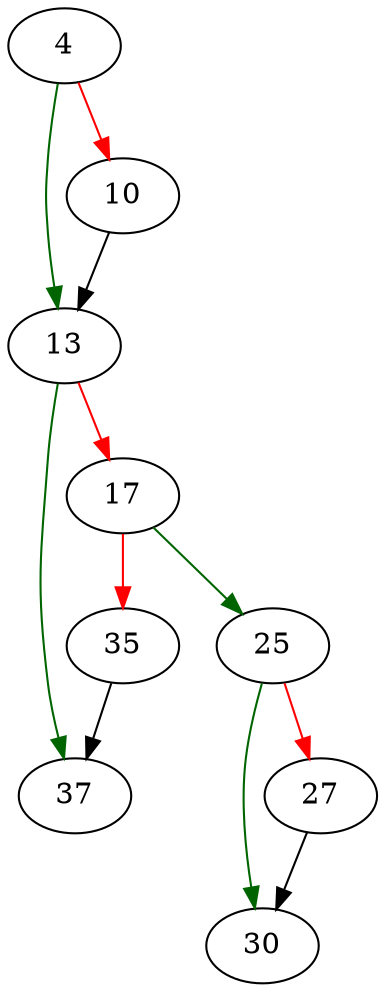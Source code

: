 strict digraph "getoptarg" {
	// Node definitions.
	4 [entry=true];
	13;
	10;
	37;
	17;
	25;
	35;
	30;
	27;

	// Edge definitions.
	4 -> 13 [
		color=darkgreen
		cond=true
	];
	4 -> 10 [
		color=red
		cond=false
	];
	13 -> 37 [
		color=darkgreen
		cond=true
	];
	13 -> 17 [
		color=red
		cond=false
	];
	10 -> 13;
	17 -> 25 [
		color=darkgreen
		cond=true
	];
	17 -> 35 [
		color=red
		cond=false
	];
	25 -> 30 [
		color=darkgreen
		cond=true
	];
	25 -> 27 [
		color=red
		cond=false
	];
	35 -> 37;
	27 -> 30;
}